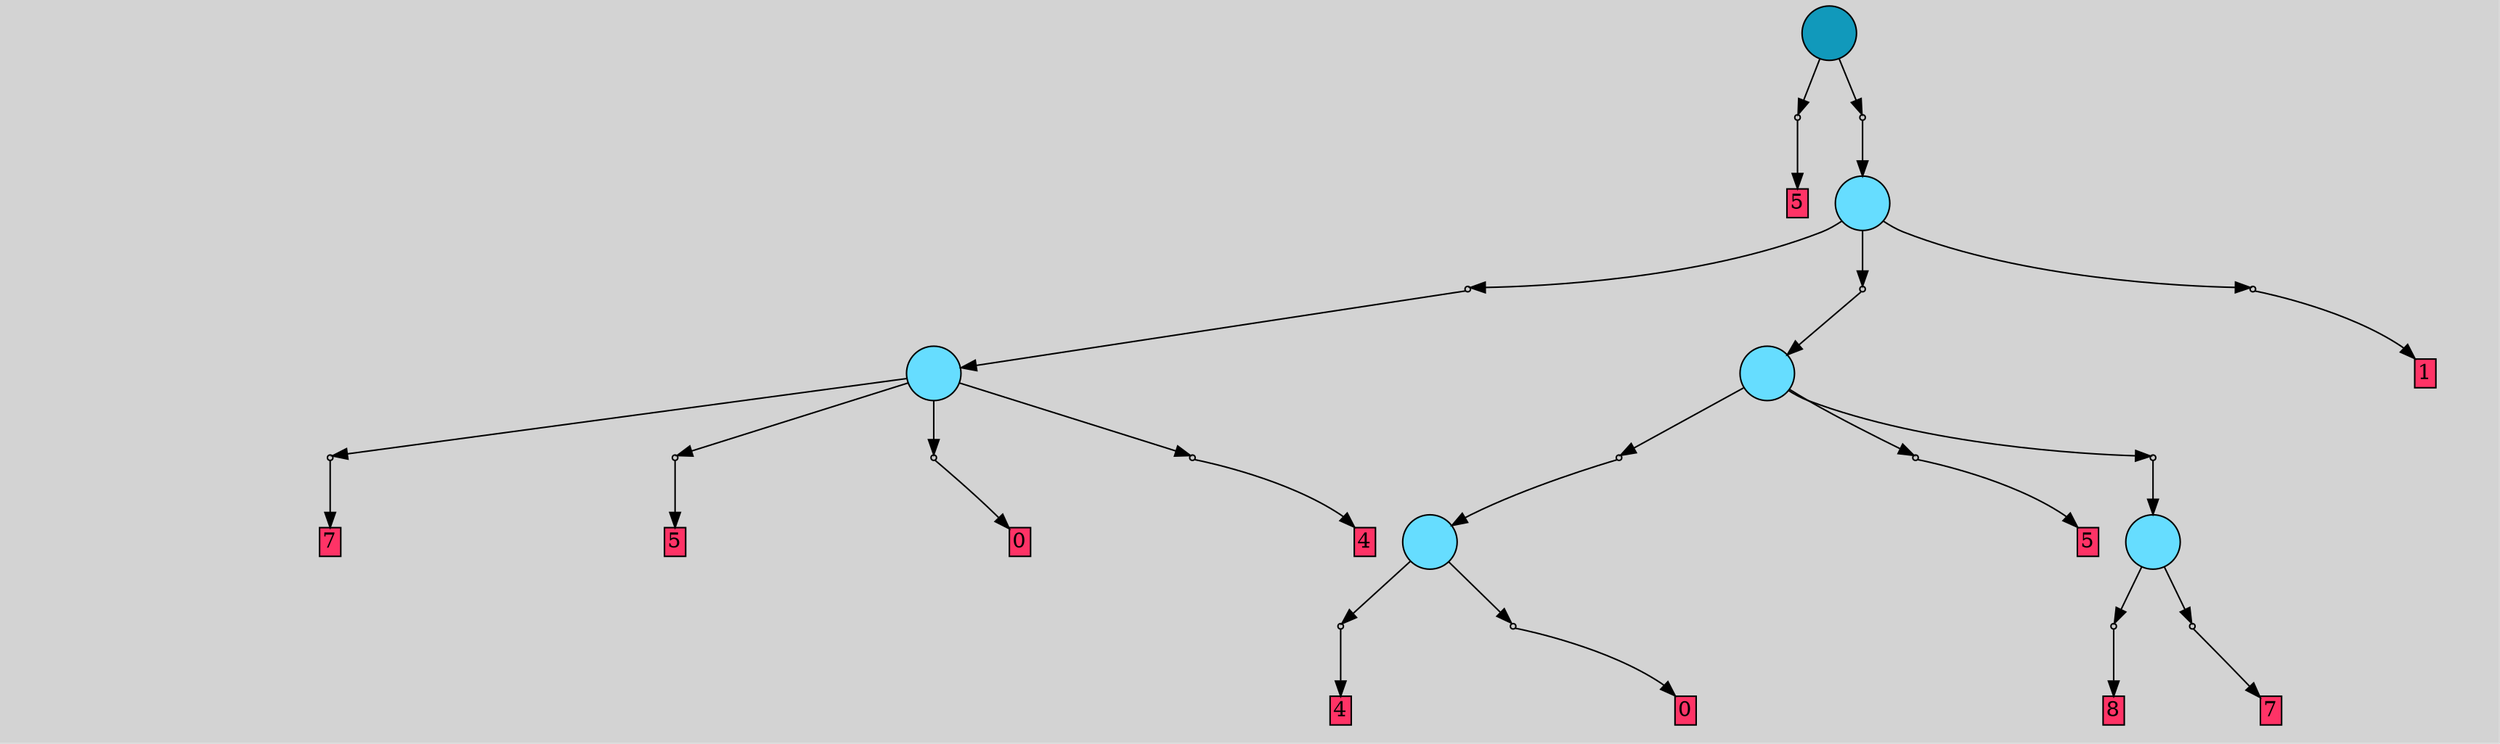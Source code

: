 // File exported with GEGELATI v1.3.1
// On the 2024-04-12 15:17:57
// With the File::TPGGraphDotExporter
digraph{
	graph[pad = "0.212, 0.055" bgcolor = lightgray]
	node[shape=circle style = filled label = ""]
		T0 [fillcolor="#66ddff"]
		T1 [fillcolor="#66ddff"]
		T2 [fillcolor="#66ddff"]
		T3 [fillcolor="#66ddff"]
		T4 [fillcolor="#66ddff"]
		T5 [fillcolor="#1199bb"]
		P0 [fillcolor="#cccccc" shape=point] //
		I0 [shape=box style=invis label="2|0&2|2#3|2#3|6#3|6&#92;n"]
		P0 -> I0[style=invis]
		A0 [fillcolor="#ff3366" shape=box margin=0.03 width=0 height=0 label="8"]
		T0 -> P0 -> A0
		P1 [fillcolor="#cccccc" shape=point] //
		I1 [shape=box style=invis label=""]
		P1 -> I1[style=invis]
		A1 [fillcolor="#ff3366" shape=box margin=0.03 width=0 height=0 label="7"]
		T0 -> P1 -> A1
		P2 [fillcolor="#cccccc" shape=point] //
		I2 [shape=box style=invis label="6|0&1|0#2|5#4|1#3|4&#92;n"]
		P2 -> I2[style=invis]
		A2 [fillcolor="#ff3366" shape=box margin=0.03 width=0 height=0 label="4"]
		T1 -> P2 -> A2
		P3 [fillcolor="#cccccc" shape=point] //
		I3 [shape=box style=invis label="8|0&3|4#4|4#3|7#0|3&#92;n"]
		P3 -> I3[style=invis]
		A3 [fillcolor="#ff3366" shape=box margin=0.03 width=0 height=0 label="0"]
		T1 -> P3 -> A3
		P4 [fillcolor="#cccccc" shape=point] //
		I4 [shape=box style=invis label="3|0&3|7#0|2#2|3#4|6&#92;n"]
		P4 -> I4[style=invis]
		A4 [fillcolor="#ff3366" shape=box margin=0.03 width=0 height=0 label="7"]
		T2 -> P4 -> A4
		P5 [fillcolor="#cccccc" shape=point] //
		I5 [shape=box style=invis label="3|0&3|5#0|7#0|0#3|1&#92;n"]
		P5 -> I5[style=invis]
		A5 [fillcolor="#ff3366" shape=box margin=0.03 width=0 height=0 label="5"]
		T2 -> P5 -> A5
		P6 [fillcolor="#cccccc" shape=point] //
		I6 [shape=box style=invis label="8|0&4|6#2|6#1|5#1|4&#92;n"]
		P6 -> I6[style=invis]
		A6 [fillcolor="#ff3366" shape=box margin=0.03 width=0 height=0 label="0"]
		T2 -> P6 -> A6
		P7 [fillcolor="#cccccc" shape=point] //
		I7 [shape=box style=invis label="6|0&1|0#0|0#4|6#0|4&#92;n"]
		P7 -> I7[style=invis]
		A7 [fillcolor="#ff3366" shape=box margin=0.03 width=0 height=0 label="4"]
		T2 -> P7 -> A7
		P8 [fillcolor="#cccccc" shape=point] //
		I8 [shape=box style=invis label="6|0&4|1#1|6#2|1#3|7&#92;n"]
		P8 -> I8[style=invis]
		T3 -> P8 -> T1
		P9 [fillcolor="#cccccc" shape=point] //
		I9 [shape=box style=invis label="3|0&3|5#0|7#0|0#3|1&#92;n"]
		P9 -> I9[style=invis]
		A8 [fillcolor="#ff3366" shape=box margin=0.03 width=0 height=0 label="5"]
		T3 -> P9 -> A8
		P10 [fillcolor="#cccccc" shape=point] //
		I10 [shape=box style=invis label="3|0&3|7#0|2#2|3#4|6&#92;n"]
		P10 -> I10[style=invis]
		T3 -> P10 -> T0
		P11 [fillcolor="#cccccc" shape=point] //
		I11 [shape=box style=invis label="8|0&4|6#2|6#1|5#4|4&#92;n"]
		P11 -> I11[style=invis]
		T4 -> P11 -> T2
		P12 [fillcolor="#cccccc" shape=point] //
		I12 [shape=box style=invis label="8|0&1|3#4|6#2|5#1|7&#92;n"]
		P12 -> I12[style=invis]
		T4 -> P12 -> T3
		P13 [fillcolor="#cccccc" shape=point] //
		I13 [shape=box style=invis label="2|0&4|2#3|3#0|7#4|1&#92;n"]
		P13 -> I13[style=invis]
		A9 [fillcolor="#ff3366" shape=box margin=0.03 width=0 height=0 label="1"]
		T4 -> P13 -> A9
		P14 [fillcolor="#cccccc" shape=point] //
		I14 [shape=box style=invis label="3|0&3|5#0|7#0|0#3|1&#92;n"]
		P14 -> I14[style=invis]
		A10 [fillcolor="#ff3366" shape=box margin=0.03 width=0 height=0 label="5"]
		T5 -> P14 -> A10
		P15 [fillcolor="#cccccc" shape=point] //
		I15 [shape=box style=invis label="6|3&4|6#0|3#1|5#2|4&#92;n7|0&2|2#2|6#0|3#1|6&#92;n"]
		P15 -> I15[style=invis]
		T5 -> P15 -> T4
		{ rank= same T5 }
}
